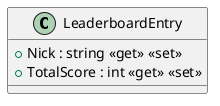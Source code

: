 @startuml
class LeaderboardEntry {
    + Nick : string <<get>> <<set>>
    + TotalScore : int <<get>> <<set>>
}
@enduml
